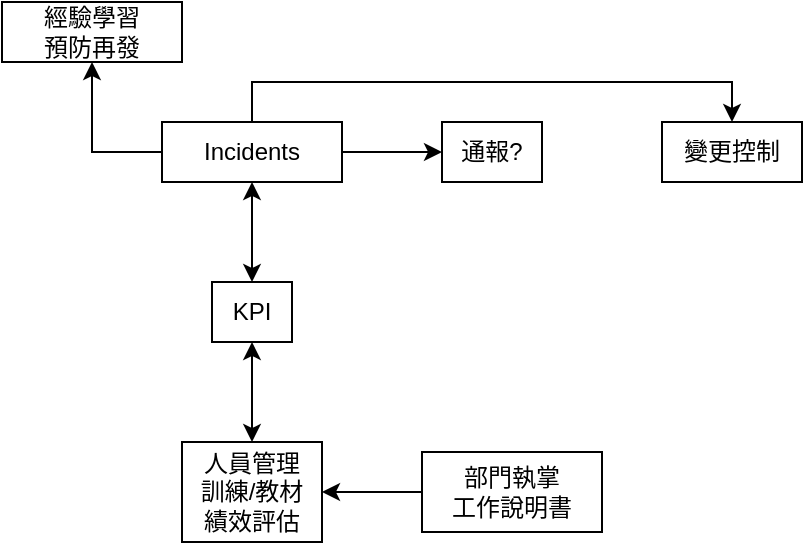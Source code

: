 <mxfile version="14.4.2" type="github">
  <diagram name="Page-1" id="9c096ad6-e400-ecc8-3e38-643d2caac077">
    <mxGraphModel dx="1102" dy="526" grid="1" gridSize="10" guides="1" tooltips="1" connect="1" arrows="1" fold="1" page="1" pageScale="1.5" pageWidth="1169" pageHeight="826" background="#ffffff" math="0" shadow="0">
      <root>
        <mxCell id="0" style=";html=1;" />
        <mxCell id="1" style=";html=1;" parent="0" />
        <mxCell id="yAERJWaVl_2Lz2_hRMwl-6" style="edgeStyle=orthogonalEdgeStyle;rounded=0;orthogonalLoop=1;jettySize=auto;html=1;entryX=0.5;entryY=1;entryDx=0;entryDy=0;" edge="1" parent="1" source="yAERJWaVl_2Lz2_hRMwl-3" target="yAERJWaVl_2Lz2_hRMwl-5">
          <mxGeometry relative="1" as="geometry">
            <Array as="points">
              <mxPoint x="65" y="105" />
            </Array>
          </mxGeometry>
        </mxCell>
        <mxCell id="yAERJWaVl_2Lz2_hRMwl-8" style="edgeStyle=orthogonalEdgeStyle;rounded=0;orthogonalLoop=1;jettySize=auto;html=1;entryX=0;entryY=0.5;entryDx=0;entryDy=0;" edge="1" parent="1" source="yAERJWaVl_2Lz2_hRMwl-3" target="yAERJWaVl_2Lz2_hRMwl-7">
          <mxGeometry relative="1" as="geometry" />
        </mxCell>
        <mxCell id="yAERJWaVl_2Lz2_hRMwl-12" style="edgeStyle=orthogonalEdgeStyle;rounded=0;orthogonalLoop=1;jettySize=auto;html=1;entryX=0.5;entryY=0;entryDx=0;entryDy=0;startArrow=classic;startFill=1;" edge="1" parent="1" source="yAERJWaVl_2Lz2_hRMwl-3" target="yAERJWaVl_2Lz2_hRMwl-9">
          <mxGeometry relative="1" as="geometry" />
        </mxCell>
        <mxCell id="yAERJWaVl_2Lz2_hRMwl-17" style="edgeStyle=orthogonalEdgeStyle;rounded=0;orthogonalLoop=1;jettySize=auto;html=1;entryX=0.5;entryY=0;entryDx=0;entryDy=0;startArrow=none;startFill=0;" edge="1" parent="1" source="yAERJWaVl_2Lz2_hRMwl-3" target="yAERJWaVl_2Lz2_hRMwl-15">
          <mxGeometry relative="1" as="geometry">
            <Array as="points">
              <mxPoint x="145" y="70" />
              <mxPoint x="385" y="70" />
            </Array>
          </mxGeometry>
        </mxCell>
        <mxCell id="yAERJWaVl_2Lz2_hRMwl-3" value="Incidents" style="rounded=0;whiteSpace=wrap;html=1;" vertex="1" parent="1">
          <mxGeometry x="100" y="90" width="90" height="30" as="geometry" />
        </mxCell>
        <mxCell id="yAERJWaVl_2Lz2_hRMwl-5" value="經驗學習&lt;br&gt;預防再發" style="rounded=0;whiteSpace=wrap;html=1;" vertex="1" parent="1">
          <mxGeometry x="20" y="30" width="90" height="30" as="geometry" />
        </mxCell>
        <mxCell id="yAERJWaVl_2Lz2_hRMwl-7" value="通報?" style="rounded=0;whiteSpace=wrap;html=1;" vertex="1" parent="1">
          <mxGeometry x="240" y="90" width="50" height="30" as="geometry" />
        </mxCell>
        <mxCell id="yAERJWaVl_2Lz2_hRMwl-11" style="edgeStyle=orthogonalEdgeStyle;rounded=0;orthogonalLoop=1;jettySize=auto;html=1;entryX=0.5;entryY=0;entryDx=0;entryDy=0;startArrow=classic;startFill=1;" edge="1" parent="1" source="yAERJWaVl_2Lz2_hRMwl-9" target="yAERJWaVl_2Lz2_hRMwl-10">
          <mxGeometry relative="1" as="geometry" />
        </mxCell>
        <mxCell id="yAERJWaVl_2Lz2_hRMwl-9" value="KPI" style="rounded=0;whiteSpace=wrap;html=1;" vertex="1" parent="1">
          <mxGeometry x="125" y="170" width="40" height="30" as="geometry" />
        </mxCell>
        <mxCell id="yAERJWaVl_2Lz2_hRMwl-10" value="人員管理&lt;br&gt;訓練/教材&lt;br&gt;績效評估" style="rounded=0;whiteSpace=wrap;html=1;" vertex="1" parent="1">
          <mxGeometry x="110" y="250" width="70" height="50" as="geometry" />
        </mxCell>
        <mxCell id="yAERJWaVl_2Lz2_hRMwl-14" value="" style="edgeStyle=orthogonalEdgeStyle;rounded=0;orthogonalLoop=1;jettySize=auto;html=1;startArrow=none;startFill=0;" edge="1" parent="1" source="yAERJWaVl_2Lz2_hRMwl-13" target="yAERJWaVl_2Lz2_hRMwl-10">
          <mxGeometry relative="1" as="geometry" />
        </mxCell>
        <mxCell id="yAERJWaVl_2Lz2_hRMwl-13" value="部門執掌&lt;br&gt;工作說明書" style="rounded=0;whiteSpace=wrap;html=1;" vertex="1" parent="1">
          <mxGeometry x="230" y="255" width="90" height="40" as="geometry" />
        </mxCell>
        <mxCell id="yAERJWaVl_2Lz2_hRMwl-15" value="變更控制" style="rounded=0;whiteSpace=wrap;html=1;" vertex="1" parent="1">
          <mxGeometry x="350" y="90" width="70" height="30" as="geometry" />
        </mxCell>
      </root>
    </mxGraphModel>
  </diagram>
</mxfile>
